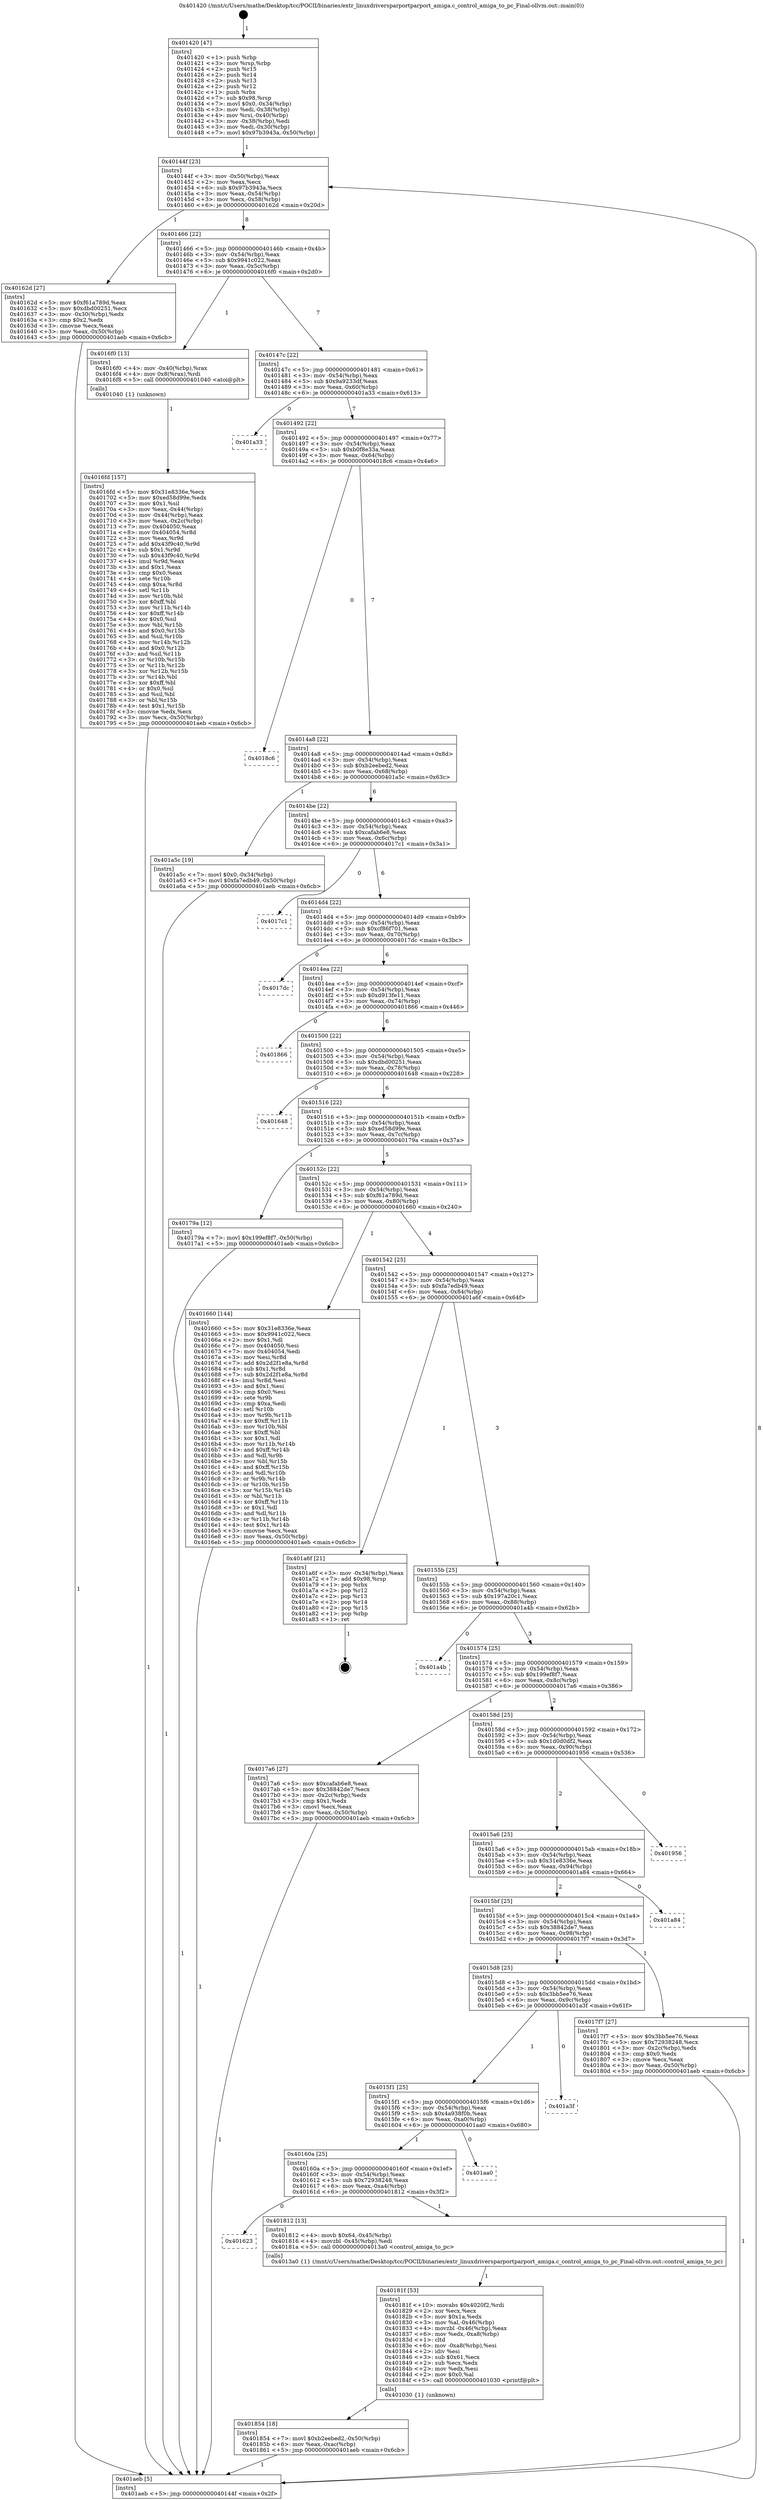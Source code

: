 digraph "0x401420" {
  label = "0x401420 (/mnt/c/Users/mathe/Desktop/tcc/POCII/binaries/extr_linuxdriversparportparport_amiga.c_control_amiga_to_pc_Final-ollvm.out::main(0))"
  labelloc = "t"
  node[shape=record]

  Entry [label="",width=0.3,height=0.3,shape=circle,fillcolor=black,style=filled]
  "0x40144f" [label="{
     0x40144f [23]\l
     | [instrs]\l
     &nbsp;&nbsp;0x40144f \<+3\>: mov -0x50(%rbp),%eax\l
     &nbsp;&nbsp;0x401452 \<+2\>: mov %eax,%ecx\l
     &nbsp;&nbsp;0x401454 \<+6\>: sub $0x97b3943a,%ecx\l
     &nbsp;&nbsp;0x40145a \<+3\>: mov %eax,-0x54(%rbp)\l
     &nbsp;&nbsp;0x40145d \<+3\>: mov %ecx,-0x58(%rbp)\l
     &nbsp;&nbsp;0x401460 \<+6\>: je 000000000040162d \<main+0x20d\>\l
  }"]
  "0x40162d" [label="{
     0x40162d [27]\l
     | [instrs]\l
     &nbsp;&nbsp;0x40162d \<+5\>: mov $0xf61a789d,%eax\l
     &nbsp;&nbsp;0x401632 \<+5\>: mov $0xdbd00251,%ecx\l
     &nbsp;&nbsp;0x401637 \<+3\>: mov -0x30(%rbp),%edx\l
     &nbsp;&nbsp;0x40163a \<+3\>: cmp $0x2,%edx\l
     &nbsp;&nbsp;0x40163d \<+3\>: cmovne %ecx,%eax\l
     &nbsp;&nbsp;0x401640 \<+3\>: mov %eax,-0x50(%rbp)\l
     &nbsp;&nbsp;0x401643 \<+5\>: jmp 0000000000401aeb \<main+0x6cb\>\l
  }"]
  "0x401466" [label="{
     0x401466 [22]\l
     | [instrs]\l
     &nbsp;&nbsp;0x401466 \<+5\>: jmp 000000000040146b \<main+0x4b\>\l
     &nbsp;&nbsp;0x40146b \<+3\>: mov -0x54(%rbp),%eax\l
     &nbsp;&nbsp;0x40146e \<+5\>: sub $0x9941c022,%eax\l
     &nbsp;&nbsp;0x401473 \<+3\>: mov %eax,-0x5c(%rbp)\l
     &nbsp;&nbsp;0x401476 \<+6\>: je 00000000004016f0 \<main+0x2d0\>\l
  }"]
  "0x401aeb" [label="{
     0x401aeb [5]\l
     | [instrs]\l
     &nbsp;&nbsp;0x401aeb \<+5\>: jmp 000000000040144f \<main+0x2f\>\l
  }"]
  "0x401420" [label="{
     0x401420 [47]\l
     | [instrs]\l
     &nbsp;&nbsp;0x401420 \<+1\>: push %rbp\l
     &nbsp;&nbsp;0x401421 \<+3\>: mov %rsp,%rbp\l
     &nbsp;&nbsp;0x401424 \<+2\>: push %r15\l
     &nbsp;&nbsp;0x401426 \<+2\>: push %r14\l
     &nbsp;&nbsp;0x401428 \<+2\>: push %r13\l
     &nbsp;&nbsp;0x40142a \<+2\>: push %r12\l
     &nbsp;&nbsp;0x40142c \<+1\>: push %rbx\l
     &nbsp;&nbsp;0x40142d \<+7\>: sub $0x98,%rsp\l
     &nbsp;&nbsp;0x401434 \<+7\>: movl $0x0,-0x34(%rbp)\l
     &nbsp;&nbsp;0x40143b \<+3\>: mov %edi,-0x38(%rbp)\l
     &nbsp;&nbsp;0x40143e \<+4\>: mov %rsi,-0x40(%rbp)\l
     &nbsp;&nbsp;0x401442 \<+3\>: mov -0x38(%rbp),%edi\l
     &nbsp;&nbsp;0x401445 \<+3\>: mov %edi,-0x30(%rbp)\l
     &nbsp;&nbsp;0x401448 \<+7\>: movl $0x97b3943a,-0x50(%rbp)\l
  }"]
  Exit [label="",width=0.3,height=0.3,shape=circle,fillcolor=black,style=filled,peripheries=2]
  "0x4016f0" [label="{
     0x4016f0 [13]\l
     | [instrs]\l
     &nbsp;&nbsp;0x4016f0 \<+4\>: mov -0x40(%rbp),%rax\l
     &nbsp;&nbsp;0x4016f4 \<+4\>: mov 0x8(%rax),%rdi\l
     &nbsp;&nbsp;0x4016f8 \<+5\>: call 0000000000401040 \<atoi@plt\>\l
     | [calls]\l
     &nbsp;&nbsp;0x401040 \{1\} (unknown)\l
  }"]
  "0x40147c" [label="{
     0x40147c [22]\l
     | [instrs]\l
     &nbsp;&nbsp;0x40147c \<+5\>: jmp 0000000000401481 \<main+0x61\>\l
     &nbsp;&nbsp;0x401481 \<+3\>: mov -0x54(%rbp),%eax\l
     &nbsp;&nbsp;0x401484 \<+5\>: sub $0x9a9233df,%eax\l
     &nbsp;&nbsp;0x401489 \<+3\>: mov %eax,-0x60(%rbp)\l
     &nbsp;&nbsp;0x40148c \<+6\>: je 0000000000401a33 \<main+0x613\>\l
  }"]
  "0x401854" [label="{
     0x401854 [18]\l
     | [instrs]\l
     &nbsp;&nbsp;0x401854 \<+7\>: movl $0xb2eebed2,-0x50(%rbp)\l
     &nbsp;&nbsp;0x40185b \<+6\>: mov %eax,-0xac(%rbp)\l
     &nbsp;&nbsp;0x401861 \<+5\>: jmp 0000000000401aeb \<main+0x6cb\>\l
  }"]
  "0x401a33" [label="{
     0x401a33\l
  }", style=dashed]
  "0x401492" [label="{
     0x401492 [22]\l
     | [instrs]\l
     &nbsp;&nbsp;0x401492 \<+5\>: jmp 0000000000401497 \<main+0x77\>\l
     &nbsp;&nbsp;0x401497 \<+3\>: mov -0x54(%rbp),%eax\l
     &nbsp;&nbsp;0x40149a \<+5\>: sub $0xb0f8e33a,%eax\l
     &nbsp;&nbsp;0x40149f \<+3\>: mov %eax,-0x64(%rbp)\l
     &nbsp;&nbsp;0x4014a2 \<+6\>: je 00000000004018c6 \<main+0x4a6\>\l
  }"]
  "0x40181f" [label="{
     0x40181f [53]\l
     | [instrs]\l
     &nbsp;&nbsp;0x40181f \<+10\>: movabs $0x4020f2,%rdi\l
     &nbsp;&nbsp;0x401829 \<+2\>: xor %ecx,%ecx\l
     &nbsp;&nbsp;0x40182b \<+5\>: mov $0x1a,%edx\l
     &nbsp;&nbsp;0x401830 \<+3\>: mov %al,-0x46(%rbp)\l
     &nbsp;&nbsp;0x401833 \<+4\>: movzbl -0x46(%rbp),%eax\l
     &nbsp;&nbsp;0x401837 \<+6\>: mov %edx,-0xa8(%rbp)\l
     &nbsp;&nbsp;0x40183d \<+1\>: cltd\l
     &nbsp;&nbsp;0x40183e \<+6\>: mov -0xa8(%rbp),%esi\l
     &nbsp;&nbsp;0x401844 \<+2\>: idiv %esi\l
     &nbsp;&nbsp;0x401846 \<+3\>: sub $0x61,%ecx\l
     &nbsp;&nbsp;0x401849 \<+2\>: sub %ecx,%edx\l
     &nbsp;&nbsp;0x40184b \<+2\>: mov %edx,%esi\l
     &nbsp;&nbsp;0x40184d \<+2\>: mov $0x0,%al\l
     &nbsp;&nbsp;0x40184f \<+5\>: call 0000000000401030 \<printf@plt\>\l
     | [calls]\l
     &nbsp;&nbsp;0x401030 \{1\} (unknown)\l
  }"]
  "0x4018c6" [label="{
     0x4018c6\l
  }", style=dashed]
  "0x4014a8" [label="{
     0x4014a8 [22]\l
     | [instrs]\l
     &nbsp;&nbsp;0x4014a8 \<+5\>: jmp 00000000004014ad \<main+0x8d\>\l
     &nbsp;&nbsp;0x4014ad \<+3\>: mov -0x54(%rbp),%eax\l
     &nbsp;&nbsp;0x4014b0 \<+5\>: sub $0xb2eebed2,%eax\l
     &nbsp;&nbsp;0x4014b5 \<+3\>: mov %eax,-0x68(%rbp)\l
     &nbsp;&nbsp;0x4014b8 \<+6\>: je 0000000000401a5c \<main+0x63c\>\l
  }"]
  "0x401623" [label="{
     0x401623\l
  }", style=dashed]
  "0x401a5c" [label="{
     0x401a5c [19]\l
     | [instrs]\l
     &nbsp;&nbsp;0x401a5c \<+7\>: movl $0x0,-0x34(%rbp)\l
     &nbsp;&nbsp;0x401a63 \<+7\>: movl $0xfa7edb49,-0x50(%rbp)\l
     &nbsp;&nbsp;0x401a6a \<+5\>: jmp 0000000000401aeb \<main+0x6cb\>\l
  }"]
  "0x4014be" [label="{
     0x4014be [22]\l
     | [instrs]\l
     &nbsp;&nbsp;0x4014be \<+5\>: jmp 00000000004014c3 \<main+0xa3\>\l
     &nbsp;&nbsp;0x4014c3 \<+3\>: mov -0x54(%rbp),%eax\l
     &nbsp;&nbsp;0x4014c6 \<+5\>: sub $0xcafab6e8,%eax\l
     &nbsp;&nbsp;0x4014cb \<+3\>: mov %eax,-0x6c(%rbp)\l
     &nbsp;&nbsp;0x4014ce \<+6\>: je 00000000004017c1 \<main+0x3a1\>\l
  }"]
  "0x401812" [label="{
     0x401812 [13]\l
     | [instrs]\l
     &nbsp;&nbsp;0x401812 \<+4\>: movb $0x64,-0x45(%rbp)\l
     &nbsp;&nbsp;0x401816 \<+4\>: movzbl -0x45(%rbp),%edi\l
     &nbsp;&nbsp;0x40181a \<+5\>: call 00000000004013a0 \<control_amiga_to_pc\>\l
     | [calls]\l
     &nbsp;&nbsp;0x4013a0 \{1\} (/mnt/c/Users/mathe/Desktop/tcc/POCII/binaries/extr_linuxdriversparportparport_amiga.c_control_amiga_to_pc_Final-ollvm.out::control_amiga_to_pc)\l
  }"]
  "0x4017c1" [label="{
     0x4017c1\l
  }", style=dashed]
  "0x4014d4" [label="{
     0x4014d4 [22]\l
     | [instrs]\l
     &nbsp;&nbsp;0x4014d4 \<+5\>: jmp 00000000004014d9 \<main+0xb9\>\l
     &nbsp;&nbsp;0x4014d9 \<+3\>: mov -0x54(%rbp),%eax\l
     &nbsp;&nbsp;0x4014dc \<+5\>: sub $0xcf86f701,%eax\l
     &nbsp;&nbsp;0x4014e1 \<+3\>: mov %eax,-0x70(%rbp)\l
     &nbsp;&nbsp;0x4014e4 \<+6\>: je 00000000004017dc \<main+0x3bc\>\l
  }"]
  "0x40160a" [label="{
     0x40160a [25]\l
     | [instrs]\l
     &nbsp;&nbsp;0x40160a \<+5\>: jmp 000000000040160f \<main+0x1ef\>\l
     &nbsp;&nbsp;0x40160f \<+3\>: mov -0x54(%rbp),%eax\l
     &nbsp;&nbsp;0x401612 \<+5\>: sub $0x72938248,%eax\l
     &nbsp;&nbsp;0x401617 \<+6\>: mov %eax,-0xa4(%rbp)\l
     &nbsp;&nbsp;0x40161d \<+6\>: je 0000000000401812 \<main+0x3f2\>\l
  }"]
  "0x4017dc" [label="{
     0x4017dc\l
  }", style=dashed]
  "0x4014ea" [label="{
     0x4014ea [22]\l
     | [instrs]\l
     &nbsp;&nbsp;0x4014ea \<+5\>: jmp 00000000004014ef \<main+0xcf\>\l
     &nbsp;&nbsp;0x4014ef \<+3\>: mov -0x54(%rbp),%eax\l
     &nbsp;&nbsp;0x4014f2 \<+5\>: sub $0xd913fe11,%eax\l
     &nbsp;&nbsp;0x4014f7 \<+3\>: mov %eax,-0x74(%rbp)\l
     &nbsp;&nbsp;0x4014fa \<+6\>: je 0000000000401866 \<main+0x446\>\l
  }"]
  "0x401aa0" [label="{
     0x401aa0\l
  }", style=dashed]
  "0x401866" [label="{
     0x401866\l
  }", style=dashed]
  "0x401500" [label="{
     0x401500 [22]\l
     | [instrs]\l
     &nbsp;&nbsp;0x401500 \<+5\>: jmp 0000000000401505 \<main+0xe5\>\l
     &nbsp;&nbsp;0x401505 \<+3\>: mov -0x54(%rbp),%eax\l
     &nbsp;&nbsp;0x401508 \<+5\>: sub $0xdbd00251,%eax\l
     &nbsp;&nbsp;0x40150d \<+3\>: mov %eax,-0x78(%rbp)\l
     &nbsp;&nbsp;0x401510 \<+6\>: je 0000000000401648 \<main+0x228\>\l
  }"]
  "0x4015f1" [label="{
     0x4015f1 [25]\l
     | [instrs]\l
     &nbsp;&nbsp;0x4015f1 \<+5\>: jmp 00000000004015f6 \<main+0x1d6\>\l
     &nbsp;&nbsp;0x4015f6 \<+3\>: mov -0x54(%rbp),%eax\l
     &nbsp;&nbsp;0x4015f9 \<+5\>: sub $0x4a938f0b,%eax\l
     &nbsp;&nbsp;0x4015fe \<+6\>: mov %eax,-0xa0(%rbp)\l
     &nbsp;&nbsp;0x401604 \<+6\>: je 0000000000401aa0 \<main+0x680\>\l
  }"]
  "0x401648" [label="{
     0x401648\l
  }", style=dashed]
  "0x401516" [label="{
     0x401516 [22]\l
     | [instrs]\l
     &nbsp;&nbsp;0x401516 \<+5\>: jmp 000000000040151b \<main+0xfb\>\l
     &nbsp;&nbsp;0x40151b \<+3\>: mov -0x54(%rbp),%eax\l
     &nbsp;&nbsp;0x40151e \<+5\>: sub $0xed58d99e,%eax\l
     &nbsp;&nbsp;0x401523 \<+3\>: mov %eax,-0x7c(%rbp)\l
     &nbsp;&nbsp;0x401526 \<+6\>: je 000000000040179a \<main+0x37a\>\l
  }"]
  "0x401a3f" [label="{
     0x401a3f\l
  }", style=dashed]
  "0x40179a" [label="{
     0x40179a [12]\l
     | [instrs]\l
     &nbsp;&nbsp;0x40179a \<+7\>: movl $0x199ef8f7,-0x50(%rbp)\l
     &nbsp;&nbsp;0x4017a1 \<+5\>: jmp 0000000000401aeb \<main+0x6cb\>\l
  }"]
  "0x40152c" [label="{
     0x40152c [22]\l
     | [instrs]\l
     &nbsp;&nbsp;0x40152c \<+5\>: jmp 0000000000401531 \<main+0x111\>\l
     &nbsp;&nbsp;0x401531 \<+3\>: mov -0x54(%rbp),%eax\l
     &nbsp;&nbsp;0x401534 \<+5\>: sub $0xf61a789d,%eax\l
     &nbsp;&nbsp;0x401539 \<+3\>: mov %eax,-0x80(%rbp)\l
     &nbsp;&nbsp;0x40153c \<+6\>: je 0000000000401660 \<main+0x240\>\l
  }"]
  "0x4015d8" [label="{
     0x4015d8 [25]\l
     | [instrs]\l
     &nbsp;&nbsp;0x4015d8 \<+5\>: jmp 00000000004015dd \<main+0x1bd\>\l
     &nbsp;&nbsp;0x4015dd \<+3\>: mov -0x54(%rbp),%eax\l
     &nbsp;&nbsp;0x4015e0 \<+5\>: sub $0x3bb5ee76,%eax\l
     &nbsp;&nbsp;0x4015e5 \<+6\>: mov %eax,-0x9c(%rbp)\l
     &nbsp;&nbsp;0x4015eb \<+6\>: je 0000000000401a3f \<main+0x61f\>\l
  }"]
  "0x401660" [label="{
     0x401660 [144]\l
     | [instrs]\l
     &nbsp;&nbsp;0x401660 \<+5\>: mov $0x31e8336e,%eax\l
     &nbsp;&nbsp;0x401665 \<+5\>: mov $0x9941c022,%ecx\l
     &nbsp;&nbsp;0x40166a \<+2\>: mov $0x1,%dl\l
     &nbsp;&nbsp;0x40166c \<+7\>: mov 0x404050,%esi\l
     &nbsp;&nbsp;0x401673 \<+7\>: mov 0x404054,%edi\l
     &nbsp;&nbsp;0x40167a \<+3\>: mov %esi,%r8d\l
     &nbsp;&nbsp;0x40167d \<+7\>: add $0x2d2f1e8a,%r8d\l
     &nbsp;&nbsp;0x401684 \<+4\>: sub $0x1,%r8d\l
     &nbsp;&nbsp;0x401688 \<+7\>: sub $0x2d2f1e8a,%r8d\l
     &nbsp;&nbsp;0x40168f \<+4\>: imul %r8d,%esi\l
     &nbsp;&nbsp;0x401693 \<+3\>: and $0x1,%esi\l
     &nbsp;&nbsp;0x401696 \<+3\>: cmp $0x0,%esi\l
     &nbsp;&nbsp;0x401699 \<+4\>: sete %r9b\l
     &nbsp;&nbsp;0x40169d \<+3\>: cmp $0xa,%edi\l
     &nbsp;&nbsp;0x4016a0 \<+4\>: setl %r10b\l
     &nbsp;&nbsp;0x4016a4 \<+3\>: mov %r9b,%r11b\l
     &nbsp;&nbsp;0x4016a7 \<+4\>: xor $0xff,%r11b\l
     &nbsp;&nbsp;0x4016ab \<+3\>: mov %r10b,%bl\l
     &nbsp;&nbsp;0x4016ae \<+3\>: xor $0xff,%bl\l
     &nbsp;&nbsp;0x4016b1 \<+3\>: xor $0x1,%dl\l
     &nbsp;&nbsp;0x4016b4 \<+3\>: mov %r11b,%r14b\l
     &nbsp;&nbsp;0x4016b7 \<+4\>: and $0xff,%r14b\l
     &nbsp;&nbsp;0x4016bb \<+3\>: and %dl,%r9b\l
     &nbsp;&nbsp;0x4016be \<+3\>: mov %bl,%r15b\l
     &nbsp;&nbsp;0x4016c1 \<+4\>: and $0xff,%r15b\l
     &nbsp;&nbsp;0x4016c5 \<+3\>: and %dl,%r10b\l
     &nbsp;&nbsp;0x4016c8 \<+3\>: or %r9b,%r14b\l
     &nbsp;&nbsp;0x4016cb \<+3\>: or %r10b,%r15b\l
     &nbsp;&nbsp;0x4016ce \<+3\>: xor %r15b,%r14b\l
     &nbsp;&nbsp;0x4016d1 \<+3\>: or %bl,%r11b\l
     &nbsp;&nbsp;0x4016d4 \<+4\>: xor $0xff,%r11b\l
     &nbsp;&nbsp;0x4016d8 \<+3\>: or $0x1,%dl\l
     &nbsp;&nbsp;0x4016db \<+3\>: and %dl,%r11b\l
     &nbsp;&nbsp;0x4016de \<+3\>: or %r11b,%r14b\l
     &nbsp;&nbsp;0x4016e1 \<+4\>: test $0x1,%r14b\l
     &nbsp;&nbsp;0x4016e5 \<+3\>: cmovne %ecx,%eax\l
     &nbsp;&nbsp;0x4016e8 \<+3\>: mov %eax,-0x50(%rbp)\l
     &nbsp;&nbsp;0x4016eb \<+5\>: jmp 0000000000401aeb \<main+0x6cb\>\l
  }"]
  "0x401542" [label="{
     0x401542 [25]\l
     | [instrs]\l
     &nbsp;&nbsp;0x401542 \<+5\>: jmp 0000000000401547 \<main+0x127\>\l
     &nbsp;&nbsp;0x401547 \<+3\>: mov -0x54(%rbp),%eax\l
     &nbsp;&nbsp;0x40154a \<+5\>: sub $0xfa7edb49,%eax\l
     &nbsp;&nbsp;0x40154f \<+6\>: mov %eax,-0x84(%rbp)\l
     &nbsp;&nbsp;0x401555 \<+6\>: je 0000000000401a6f \<main+0x64f\>\l
  }"]
  "0x4016fd" [label="{
     0x4016fd [157]\l
     | [instrs]\l
     &nbsp;&nbsp;0x4016fd \<+5\>: mov $0x31e8336e,%ecx\l
     &nbsp;&nbsp;0x401702 \<+5\>: mov $0xed58d99e,%edx\l
     &nbsp;&nbsp;0x401707 \<+3\>: mov $0x1,%sil\l
     &nbsp;&nbsp;0x40170a \<+3\>: mov %eax,-0x44(%rbp)\l
     &nbsp;&nbsp;0x40170d \<+3\>: mov -0x44(%rbp),%eax\l
     &nbsp;&nbsp;0x401710 \<+3\>: mov %eax,-0x2c(%rbp)\l
     &nbsp;&nbsp;0x401713 \<+7\>: mov 0x404050,%eax\l
     &nbsp;&nbsp;0x40171a \<+8\>: mov 0x404054,%r8d\l
     &nbsp;&nbsp;0x401722 \<+3\>: mov %eax,%r9d\l
     &nbsp;&nbsp;0x401725 \<+7\>: add $0x43f9c40,%r9d\l
     &nbsp;&nbsp;0x40172c \<+4\>: sub $0x1,%r9d\l
     &nbsp;&nbsp;0x401730 \<+7\>: sub $0x43f9c40,%r9d\l
     &nbsp;&nbsp;0x401737 \<+4\>: imul %r9d,%eax\l
     &nbsp;&nbsp;0x40173b \<+3\>: and $0x1,%eax\l
     &nbsp;&nbsp;0x40173e \<+3\>: cmp $0x0,%eax\l
     &nbsp;&nbsp;0x401741 \<+4\>: sete %r10b\l
     &nbsp;&nbsp;0x401745 \<+4\>: cmp $0xa,%r8d\l
     &nbsp;&nbsp;0x401749 \<+4\>: setl %r11b\l
     &nbsp;&nbsp;0x40174d \<+3\>: mov %r10b,%bl\l
     &nbsp;&nbsp;0x401750 \<+3\>: xor $0xff,%bl\l
     &nbsp;&nbsp;0x401753 \<+3\>: mov %r11b,%r14b\l
     &nbsp;&nbsp;0x401756 \<+4\>: xor $0xff,%r14b\l
     &nbsp;&nbsp;0x40175a \<+4\>: xor $0x0,%sil\l
     &nbsp;&nbsp;0x40175e \<+3\>: mov %bl,%r15b\l
     &nbsp;&nbsp;0x401761 \<+4\>: and $0x0,%r15b\l
     &nbsp;&nbsp;0x401765 \<+3\>: and %sil,%r10b\l
     &nbsp;&nbsp;0x401768 \<+3\>: mov %r14b,%r12b\l
     &nbsp;&nbsp;0x40176b \<+4\>: and $0x0,%r12b\l
     &nbsp;&nbsp;0x40176f \<+3\>: and %sil,%r11b\l
     &nbsp;&nbsp;0x401772 \<+3\>: or %r10b,%r15b\l
     &nbsp;&nbsp;0x401775 \<+3\>: or %r11b,%r12b\l
     &nbsp;&nbsp;0x401778 \<+3\>: xor %r12b,%r15b\l
     &nbsp;&nbsp;0x40177b \<+3\>: or %r14b,%bl\l
     &nbsp;&nbsp;0x40177e \<+3\>: xor $0xff,%bl\l
     &nbsp;&nbsp;0x401781 \<+4\>: or $0x0,%sil\l
     &nbsp;&nbsp;0x401785 \<+3\>: and %sil,%bl\l
     &nbsp;&nbsp;0x401788 \<+3\>: or %bl,%r15b\l
     &nbsp;&nbsp;0x40178b \<+4\>: test $0x1,%r15b\l
     &nbsp;&nbsp;0x40178f \<+3\>: cmovne %edx,%ecx\l
     &nbsp;&nbsp;0x401792 \<+3\>: mov %ecx,-0x50(%rbp)\l
     &nbsp;&nbsp;0x401795 \<+5\>: jmp 0000000000401aeb \<main+0x6cb\>\l
  }"]
  "0x4017f7" [label="{
     0x4017f7 [27]\l
     | [instrs]\l
     &nbsp;&nbsp;0x4017f7 \<+5\>: mov $0x3bb5ee76,%eax\l
     &nbsp;&nbsp;0x4017fc \<+5\>: mov $0x72938248,%ecx\l
     &nbsp;&nbsp;0x401801 \<+3\>: mov -0x2c(%rbp),%edx\l
     &nbsp;&nbsp;0x401804 \<+3\>: cmp $0x0,%edx\l
     &nbsp;&nbsp;0x401807 \<+3\>: cmove %ecx,%eax\l
     &nbsp;&nbsp;0x40180a \<+3\>: mov %eax,-0x50(%rbp)\l
     &nbsp;&nbsp;0x40180d \<+5\>: jmp 0000000000401aeb \<main+0x6cb\>\l
  }"]
  "0x401a6f" [label="{
     0x401a6f [21]\l
     | [instrs]\l
     &nbsp;&nbsp;0x401a6f \<+3\>: mov -0x34(%rbp),%eax\l
     &nbsp;&nbsp;0x401a72 \<+7\>: add $0x98,%rsp\l
     &nbsp;&nbsp;0x401a79 \<+1\>: pop %rbx\l
     &nbsp;&nbsp;0x401a7a \<+2\>: pop %r12\l
     &nbsp;&nbsp;0x401a7c \<+2\>: pop %r13\l
     &nbsp;&nbsp;0x401a7e \<+2\>: pop %r14\l
     &nbsp;&nbsp;0x401a80 \<+2\>: pop %r15\l
     &nbsp;&nbsp;0x401a82 \<+1\>: pop %rbp\l
     &nbsp;&nbsp;0x401a83 \<+1\>: ret\l
  }"]
  "0x40155b" [label="{
     0x40155b [25]\l
     | [instrs]\l
     &nbsp;&nbsp;0x40155b \<+5\>: jmp 0000000000401560 \<main+0x140\>\l
     &nbsp;&nbsp;0x401560 \<+3\>: mov -0x54(%rbp),%eax\l
     &nbsp;&nbsp;0x401563 \<+5\>: sub $0x197a20c1,%eax\l
     &nbsp;&nbsp;0x401568 \<+6\>: mov %eax,-0x88(%rbp)\l
     &nbsp;&nbsp;0x40156e \<+6\>: je 0000000000401a4b \<main+0x62b\>\l
  }"]
  "0x4015bf" [label="{
     0x4015bf [25]\l
     | [instrs]\l
     &nbsp;&nbsp;0x4015bf \<+5\>: jmp 00000000004015c4 \<main+0x1a4\>\l
     &nbsp;&nbsp;0x4015c4 \<+3\>: mov -0x54(%rbp),%eax\l
     &nbsp;&nbsp;0x4015c7 \<+5\>: sub $0x38842de7,%eax\l
     &nbsp;&nbsp;0x4015cc \<+6\>: mov %eax,-0x98(%rbp)\l
     &nbsp;&nbsp;0x4015d2 \<+6\>: je 00000000004017f7 \<main+0x3d7\>\l
  }"]
  "0x401a4b" [label="{
     0x401a4b\l
  }", style=dashed]
  "0x401574" [label="{
     0x401574 [25]\l
     | [instrs]\l
     &nbsp;&nbsp;0x401574 \<+5\>: jmp 0000000000401579 \<main+0x159\>\l
     &nbsp;&nbsp;0x401579 \<+3\>: mov -0x54(%rbp),%eax\l
     &nbsp;&nbsp;0x40157c \<+5\>: sub $0x199ef8f7,%eax\l
     &nbsp;&nbsp;0x401581 \<+6\>: mov %eax,-0x8c(%rbp)\l
     &nbsp;&nbsp;0x401587 \<+6\>: je 00000000004017a6 \<main+0x386\>\l
  }"]
  "0x401a84" [label="{
     0x401a84\l
  }", style=dashed]
  "0x4017a6" [label="{
     0x4017a6 [27]\l
     | [instrs]\l
     &nbsp;&nbsp;0x4017a6 \<+5\>: mov $0xcafab6e8,%eax\l
     &nbsp;&nbsp;0x4017ab \<+5\>: mov $0x38842de7,%ecx\l
     &nbsp;&nbsp;0x4017b0 \<+3\>: mov -0x2c(%rbp),%edx\l
     &nbsp;&nbsp;0x4017b3 \<+3\>: cmp $0x1,%edx\l
     &nbsp;&nbsp;0x4017b6 \<+3\>: cmovl %ecx,%eax\l
     &nbsp;&nbsp;0x4017b9 \<+3\>: mov %eax,-0x50(%rbp)\l
     &nbsp;&nbsp;0x4017bc \<+5\>: jmp 0000000000401aeb \<main+0x6cb\>\l
  }"]
  "0x40158d" [label="{
     0x40158d [25]\l
     | [instrs]\l
     &nbsp;&nbsp;0x40158d \<+5\>: jmp 0000000000401592 \<main+0x172\>\l
     &nbsp;&nbsp;0x401592 \<+3\>: mov -0x54(%rbp),%eax\l
     &nbsp;&nbsp;0x401595 \<+5\>: sub $0x1d0d0df2,%eax\l
     &nbsp;&nbsp;0x40159a \<+6\>: mov %eax,-0x90(%rbp)\l
     &nbsp;&nbsp;0x4015a0 \<+6\>: je 0000000000401956 \<main+0x536\>\l
  }"]
  "0x4015a6" [label="{
     0x4015a6 [25]\l
     | [instrs]\l
     &nbsp;&nbsp;0x4015a6 \<+5\>: jmp 00000000004015ab \<main+0x18b\>\l
     &nbsp;&nbsp;0x4015ab \<+3\>: mov -0x54(%rbp),%eax\l
     &nbsp;&nbsp;0x4015ae \<+5\>: sub $0x31e8336e,%eax\l
     &nbsp;&nbsp;0x4015b3 \<+6\>: mov %eax,-0x94(%rbp)\l
     &nbsp;&nbsp;0x4015b9 \<+6\>: je 0000000000401a84 \<main+0x664\>\l
  }"]
  "0x401956" [label="{
     0x401956\l
  }", style=dashed]
  Entry -> "0x401420" [label=" 1"]
  "0x40144f" -> "0x40162d" [label=" 1"]
  "0x40144f" -> "0x401466" [label=" 8"]
  "0x40162d" -> "0x401aeb" [label=" 1"]
  "0x401420" -> "0x40144f" [label=" 1"]
  "0x401aeb" -> "0x40144f" [label=" 8"]
  "0x401a6f" -> Exit [label=" 1"]
  "0x401466" -> "0x4016f0" [label=" 1"]
  "0x401466" -> "0x40147c" [label=" 7"]
  "0x401a5c" -> "0x401aeb" [label=" 1"]
  "0x40147c" -> "0x401a33" [label=" 0"]
  "0x40147c" -> "0x401492" [label=" 7"]
  "0x401854" -> "0x401aeb" [label=" 1"]
  "0x401492" -> "0x4018c6" [label=" 0"]
  "0x401492" -> "0x4014a8" [label=" 7"]
  "0x40181f" -> "0x401854" [label=" 1"]
  "0x4014a8" -> "0x401a5c" [label=" 1"]
  "0x4014a8" -> "0x4014be" [label=" 6"]
  "0x401812" -> "0x40181f" [label=" 1"]
  "0x4014be" -> "0x4017c1" [label=" 0"]
  "0x4014be" -> "0x4014d4" [label=" 6"]
  "0x40160a" -> "0x401623" [label=" 0"]
  "0x4014d4" -> "0x4017dc" [label=" 0"]
  "0x4014d4" -> "0x4014ea" [label=" 6"]
  "0x40160a" -> "0x401812" [label=" 1"]
  "0x4014ea" -> "0x401866" [label=" 0"]
  "0x4014ea" -> "0x401500" [label=" 6"]
  "0x4015f1" -> "0x40160a" [label=" 1"]
  "0x401500" -> "0x401648" [label=" 0"]
  "0x401500" -> "0x401516" [label=" 6"]
  "0x4015f1" -> "0x401aa0" [label=" 0"]
  "0x401516" -> "0x40179a" [label=" 1"]
  "0x401516" -> "0x40152c" [label=" 5"]
  "0x4015d8" -> "0x4015f1" [label=" 1"]
  "0x40152c" -> "0x401660" [label=" 1"]
  "0x40152c" -> "0x401542" [label=" 4"]
  "0x401660" -> "0x401aeb" [label=" 1"]
  "0x4016f0" -> "0x4016fd" [label=" 1"]
  "0x4016fd" -> "0x401aeb" [label=" 1"]
  "0x40179a" -> "0x401aeb" [label=" 1"]
  "0x4015d8" -> "0x401a3f" [label=" 0"]
  "0x401542" -> "0x401a6f" [label=" 1"]
  "0x401542" -> "0x40155b" [label=" 3"]
  "0x4017f7" -> "0x401aeb" [label=" 1"]
  "0x40155b" -> "0x401a4b" [label=" 0"]
  "0x40155b" -> "0x401574" [label=" 3"]
  "0x4015bf" -> "0x4017f7" [label=" 1"]
  "0x401574" -> "0x4017a6" [label=" 1"]
  "0x401574" -> "0x40158d" [label=" 2"]
  "0x4017a6" -> "0x401aeb" [label=" 1"]
  "0x4015bf" -> "0x4015d8" [label=" 1"]
  "0x40158d" -> "0x401956" [label=" 0"]
  "0x40158d" -> "0x4015a6" [label=" 2"]
  "0x4015a6" -> "0x4015bf" [label=" 2"]
  "0x4015a6" -> "0x401a84" [label=" 0"]
}
